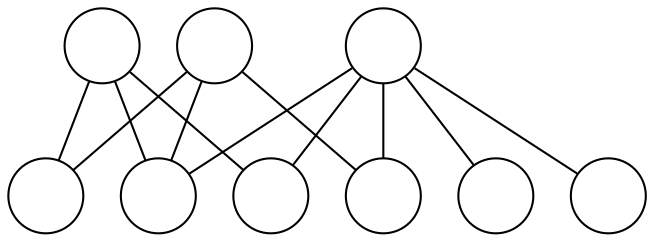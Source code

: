 graph G {
  node[label="", shape=circle]
  0;
  1;
  2;
  3;
  4;
  5;
  6;
  7;
  8;
  6 -- 0;
  6 -- 1;
  6 -- 2;
  7 -- 0;
  7 -- 1;
  7 -- 3;
  8 -- 0;
  8 -- 2;
  8 -- 3;
  8 -- 4;
  8 -- 5;
}
